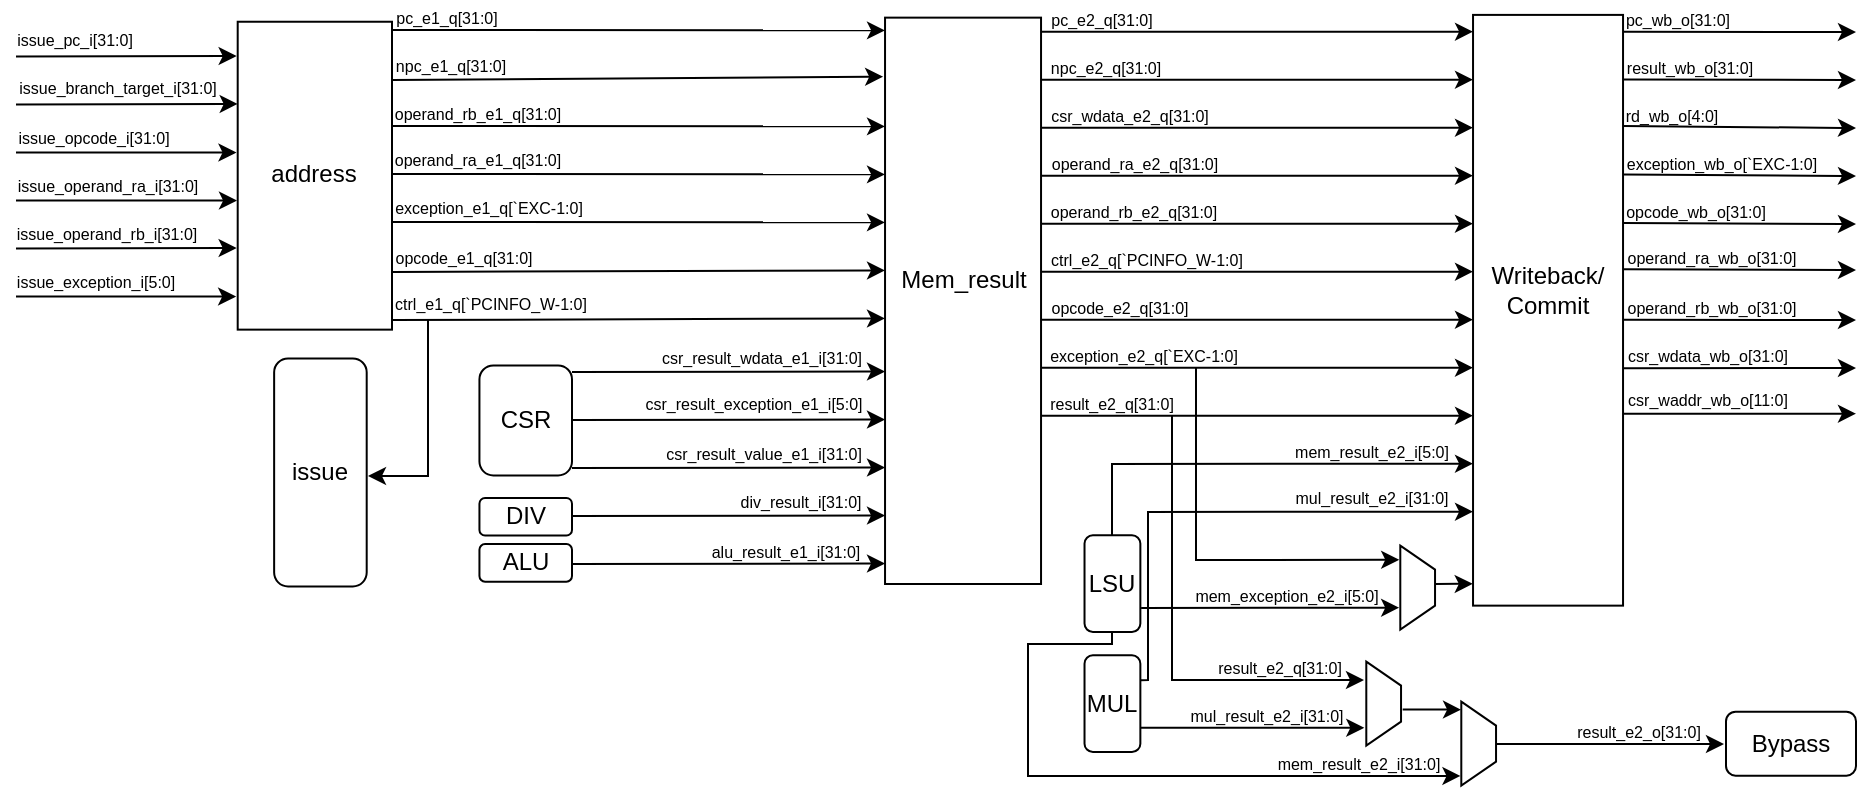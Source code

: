 <mxfile version="21.5.0" type="device">
  <diagram name="第 1 页" id="FklkeFN2GQYck-IhPiAI">
    <mxGraphModel dx="830" dy="482" grid="1" gridSize="6" guides="1" tooltips="1" connect="1" arrows="1" fold="1" page="1" pageScale="1" pageWidth="1169" pageHeight="827" math="0" shadow="0">
      <root>
        <mxCell id="0" />
        <mxCell id="1" parent="0" />
        <mxCell id="Wm2ZC4gTrtieUDYn15wP-10" value="" style="rounded=0;whiteSpace=wrap;html=1;fillColor=#FFFFFF;strokeColor=#000000;" parent="1" vertex="1">
          <mxGeometry x="492.52" y="172.82" width="78" height="283.18" as="geometry" />
        </mxCell>
        <mxCell id="NY_3kWSDoknDq7br82wG-1" value="&lt;font style=&quot;font-size: 8px;&quot;&gt;issue_branch_target_i[31:0]&lt;/font&gt;" style="text;html=1;strokeColor=none;fillColor=none;align=center;verticalAlign=middle;whiteSpace=wrap;rounded=0;" parent="1" vertex="1">
          <mxGeometry x="79.45" y="201.74" width="60" height="10" as="geometry" />
        </mxCell>
        <mxCell id="NY_3kWSDoknDq7br82wG-2" value="" style="endArrow=classic;html=1;rounded=0;entryX=0.63;entryY=1.002;entryDx=0;entryDy=0;entryPerimeter=0;" parent="1" edge="1">
          <mxGeometry width="50" height="50" relative="1" as="geometry">
            <mxPoint x="58" y="216.27" as="sourcePoint" />
            <mxPoint x="168.85" y="215.97" as="targetPoint" />
          </mxGeometry>
        </mxCell>
        <object label="" id="NY_3kWSDoknDq7br82wG-3">
          <mxCell style="endArrow=classic;html=1;rounded=0;" parent="1" edge="1">
            <mxGeometry width="50" height="50" relative="1" as="geometry">
              <mxPoint x="58" y="312.27" as="sourcePoint" />
              <mxPoint x="168.08" y="312.27" as="targetPoint" />
            </mxGeometry>
          </mxCell>
        </object>
        <mxCell id="NY_3kWSDoknDq7br82wG-4" value="&lt;font style=&quot;font-size: 8px;&quot;&gt;issue_exception_i[5:0]&lt;/font&gt;" style="text;html=1;strokeColor=none;fillColor=none;align=center;verticalAlign=middle;whiteSpace=wrap;rounded=0;" parent="1" vertex="1">
          <mxGeometry x="63.33" y="300.17" width="70" height="8" as="geometry" />
        </mxCell>
        <mxCell id="NY_3kWSDoknDq7br82wG-5" value="&lt;font style=&quot;&quot;&gt;&lt;font style=&quot;font-size: 8px;&quot;&gt;issue_opcode_i[31:0]&lt;/font&gt;&lt;br&gt;&lt;/font&gt;" style="text;html=1;strokeColor=none;fillColor=none;align=center;verticalAlign=middle;whiteSpace=wrap;rounded=0;" parent="1" vertex="1">
          <mxGeometry x="70.45" y="229.36" width="53.75" height="5.1" as="geometry" />
        </mxCell>
        <mxCell id="NY_3kWSDoknDq7br82wG-6" value="&lt;font style=&quot;font-size: 8px;&quot;&gt;issue_operand_ra_i[31:0]&lt;/font&gt;" style="text;html=1;strokeColor=none;fillColor=none;align=center;verticalAlign=middle;whiteSpace=wrap;rounded=0;" parent="1" vertex="1">
          <mxGeometry x="74.33" y="252.82" width="60" height="6" as="geometry" />
        </mxCell>
        <mxCell id="NY_3kWSDoknDq7br82wG-7" value="&lt;font style=&quot;font-size: 8px;&quot;&gt;issue_operand_rb_i[31:0]&lt;/font&gt;" style="text;html=1;strokeColor=none;fillColor=none;align=center;verticalAlign=middle;whiteSpace=wrap;rounded=0;" parent="1" vertex="1">
          <mxGeometry x="58.08" y="275" width="90.5" height="10" as="geometry" />
        </mxCell>
        <mxCell id="NY_3kWSDoknDq7br82wG-8" value="" style="endArrow=classic;html=1;rounded=0;" parent="1" edge="1">
          <mxGeometry width="50" height="50" relative="1" as="geometry">
            <mxPoint x="58" y="288.27" as="sourcePoint" />
            <mxPoint x="168.33" y="288.01" as="targetPoint" />
          </mxGeometry>
        </mxCell>
        <mxCell id="NY_3kWSDoknDq7br82wG-9" value="" style="endArrow=classic;html=1;rounded=0;entryX=0.517;entryY=1.002;entryDx=0;entryDy=0;entryPerimeter=0;" parent="1" edge="1">
          <mxGeometry width="50" height="50" relative="1" as="geometry">
            <mxPoint x="58" y="192.27" as="sourcePoint" />
            <mxPoint x="168.33" y="192.023" as="targetPoint" />
          </mxGeometry>
        </mxCell>
        <mxCell id="NY_3kWSDoknDq7br82wG-10" value="&lt;font style=&quot;font-size: 8px;&quot;&gt;issue_pc_i[31:0]&lt;/font&gt;" style="text;html=1;strokeColor=none;fillColor=none;align=center;verticalAlign=middle;whiteSpace=wrap;rounded=0;" parent="1" vertex="1">
          <mxGeometry x="60" y="178.95" width="55.25" height="8" as="geometry" />
        </mxCell>
        <mxCell id="NY_3kWSDoknDq7br82wG-11" value="" style="rounded=0;whiteSpace=wrap;html=1;direction=south;fillColor=#FFFFFF;strokeColor=#000000;" parent="1" vertex="1">
          <mxGeometry x="168.85" y="174.87" width="77.15" height="153.95" as="geometry" />
        </mxCell>
        <mxCell id="NY_3kWSDoknDq7br82wG-12" value="&lt;font style=&quot;font-size: 8px;&quot;&gt;pc_e1_q[31:0]&lt;/font&gt;" style="text;html=1;strokeColor=none;fillColor=none;align=center;verticalAlign=middle;whiteSpace=wrap;rounded=0;" parent="1" vertex="1">
          <mxGeometry x="257.0" y="168.32" width="32.5" height="7" as="geometry" />
        </mxCell>
        <mxCell id="NY_3kWSDoknDq7br82wG-13" value="&lt;font style=&quot;font-size: 8px;&quot;&gt;npc_e1_q[31:0]&lt;/font&gt;" style="text;html=1;strokeColor=none;fillColor=none;align=center;verticalAlign=middle;whiteSpace=wrap;rounded=0;" parent="1" vertex="1">
          <mxGeometry x="260.22" y="191.5" width="30.5" height="8" as="geometry" />
        </mxCell>
        <mxCell id="NY_3kWSDoknDq7br82wG-14" value="&lt;font style=&quot;font-size: 8px;&quot;&gt;opcode_e1_q[31:0]&lt;/font&gt;" style="text;html=1;strokeColor=none;fillColor=none;align=center;verticalAlign=middle;whiteSpace=wrap;rounded=0;" parent="1" vertex="1">
          <mxGeometry x="261.22" y="289.26" width="41.75" height="5" as="geometry" />
        </mxCell>
        <mxCell id="NY_3kWSDoknDq7br82wG-15" value="&lt;font style=&quot;font-size: 8px;&quot;&gt;operand_ra_e1_q[31:0]&lt;/font&gt;" style="text;html=1;strokeColor=none;fillColor=none;align=center;verticalAlign=middle;whiteSpace=wrap;rounded=0;" parent="1" vertex="1">
          <mxGeometry x="259.22" y="241.28" width="60" height="4" as="geometry" />
        </mxCell>
        <mxCell id="NY_3kWSDoknDq7br82wG-16" value="&lt;font style=&quot;font-size: 8px;&quot;&gt;operand_rb_e1_q[31:0]&lt;/font&gt;" style="text;html=1;strokeColor=none;fillColor=none;align=center;verticalAlign=middle;whiteSpace=wrap;rounded=0;" parent="1" vertex="1">
          <mxGeometry x="259.22" y="216.79" width="60" height="7" as="geometry" />
        </mxCell>
        <mxCell id="NY_3kWSDoknDq7br82wG-17" value="&lt;font style=&quot;font-size: 8px;&quot;&gt;ctrl_e1_q[`PCINFO_W-1:0]&lt;/font&gt;" style="text;html=1;strokeColor=none;fillColor=none;align=center;verticalAlign=middle;whiteSpace=wrap;rounded=0;" parent="1" vertex="1">
          <mxGeometry x="241.85" y="310.87" width="107.15" height="8" as="geometry" />
        </mxCell>
        <mxCell id="NY_3kWSDoknDq7br82wG-18" value="address" style="text;html=1;strokeColor=none;fillColor=none;align=center;verticalAlign=middle;whiteSpace=wrap;rounded=0;" parent="1" vertex="1">
          <mxGeometry x="180.42" y="245.28" width="54" height="12" as="geometry" />
        </mxCell>
        <mxCell id="NY_3kWSDoknDq7br82wG-19" value="&lt;font style=&quot;font-size: 8px;&quot;&gt;exception_e1_q[`EXC-1:0]&lt;/font&gt;" style="text;html=1;strokeColor=none;fillColor=none;align=center;verticalAlign=middle;whiteSpace=wrap;rounded=0;" parent="1" vertex="1">
          <mxGeometry x="242.85" y="262.92" width="103.15" height="8" as="geometry" />
        </mxCell>
        <object label="" id="NY_3kWSDoknDq7br82wG-20">
          <mxCell style="endArrow=classic;html=1;rounded=0;entryX=0.702;entryY=1.01;entryDx=0;entryDy=0;entryPerimeter=0;" parent="1" edge="1">
            <mxGeometry width="50" height="50" relative="1" as="geometry">
              <mxPoint x="58" y="240.27" as="sourcePoint" />
              <mxPoint x="168.25" y="240.268" as="targetPoint" />
            </mxGeometry>
          </mxCell>
        </object>
        <mxCell id="NY_3kWSDoknDq7br82wG-21" value="" style="endArrow=classic;html=1;rounded=0;" parent="1" edge="1">
          <mxGeometry width="50" height="50" relative="1" as="geometry">
            <mxPoint x="58" y="264.27" as="sourcePoint" />
            <mxPoint x="168.5" y="264.3" as="targetPoint" />
          </mxGeometry>
        </mxCell>
        <mxCell id="NY_3kWSDoknDq7br82wG-22" value="" style="endArrow=classic;html=1;rounded=0;fontSize=11;" parent="1" edge="1">
          <mxGeometry width="50" height="50" relative="1" as="geometry">
            <mxPoint x="246" y="179" as="sourcePoint" />
            <mxPoint x="492.52" y="179.19" as="targetPoint" />
          </mxGeometry>
        </mxCell>
        <mxCell id="NY_3kWSDoknDq7br82wG-23" value="" style="endArrow=classic;html=1;rounded=0;fontSize=11;entryX=-0.012;entryY=0.135;entryDx=0;entryDy=0;entryPerimeter=0;" parent="1" edge="1">
          <mxGeometry width="50" height="50" relative="1" as="geometry">
            <mxPoint x="246" y="204" as="sourcePoint" />
            <mxPoint x="491.584" y="202.321" as="targetPoint" />
          </mxGeometry>
        </mxCell>
        <mxCell id="NY_3kWSDoknDq7br82wG-24" value="" style="endArrow=classic;html=1;rounded=0;fontSize=11;" parent="1" edge="1">
          <mxGeometry width="50" height="50" relative="1" as="geometry">
            <mxPoint x="246" y="227" as="sourcePoint" />
            <mxPoint x="492.52" y="227.19" as="targetPoint" />
          </mxGeometry>
        </mxCell>
        <mxCell id="NY_3kWSDoknDq7br82wG-25" value="" style="endArrow=classic;html=1;rounded=0;fontSize=11;" parent="1" edge="1">
          <mxGeometry width="50" height="50" relative="1" as="geometry">
            <mxPoint x="246" y="251" as="sourcePoint" />
            <mxPoint x="492.52" y="251.19" as="targetPoint" />
          </mxGeometry>
        </mxCell>
        <mxCell id="NY_3kWSDoknDq7br82wG-26" value="" style="endArrow=classic;html=1;rounded=0;fontSize=11;" parent="1" edge="1">
          <mxGeometry width="50" height="50" relative="1" as="geometry">
            <mxPoint x="246" y="275" as="sourcePoint" />
            <mxPoint x="492.52" y="275.19" as="targetPoint" />
          </mxGeometry>
        </mxCell>
        <mxCell id="NY_3kWSDoknDq7br82wG-27" value="" style="endArrow=classic;html=1;rounded=0;fontSize=11;" parent="1" edge="1">
          <mxGeometry width="50" height="50" relative="1" as="geometry">
            <mxPoint x="246" y="300" as="sourcePoint" />
            <mxPoint x="492.52" y="299.19" as="targetPoint" />
          </mxGeometry>
        </mxCell>
        <mxCell id="NY_3kWSDoknDq7br82wG-28" value="" style="endArrow=classic;html=1;rounded=0;fontSize=11;" parent="1" edge="1">
          <mxGeometry width="50" height="50" relative="1" as="geometry">
            <mxPoint x="264" y="324" as="sourcePoint" />
            <mxPoint x="234" y="402" as="targetPoint" />
            <Array as="points">
              <mxPoint x="264" y="402" />
            </Array>
          </mxGeometry>
        </mxCell>
        <object label="" id="NY_3kWSDoknDq7br82wG-29">
          <mxCell style="endArrow=classic;html=1;rounded=0;" parent="1" edge="1">
            <mxGeometry width="50" height="50" relative="1" as="geometry">
              <mxPoint x="336" y="350" as="sourcePoint" />
              <mxPoint x="492.52" y="349.75" as="targetPoint" />
            </mxGeometry>
          </mxCell>
        </object>
        <mxCell id="NY_3kWSDoknDq7br82wG-30" value="&lt;font style=&quot;font-size: 8px;&quot;&gt;alu_result_e1_i[31:0]&lt;/font&gt;" style="text;html=1;strokeColor=none;fillColor=none;align=center;verticalAlign=middle;whiteSpace=wrap;rounded=0;" parent="1" vertex="1">
          <mxGeometry x="413.0" y="437.06" width="60" height="3.55" as="geometry" />
        </mxCell>
        <mxCell id="NY_3kWSDoknDq7br82wG-31" value="&lt;font style=&quot;font-size: 8px;&quot;&gt;csr_result_exception_e1_i[5:0]&lt;/font&gt;" style="text;html=1;strokeColor=none;fillColor=none;align=center;verticalAlign=middle;whiteSpace=wrap;rounded=0;" parent="1" vertex="1">
          <mxGeometry x="396.85" y="363.44" width="60" height="4.11" as="geometry" />
        </mxCell>
        <mxCell id="NY_3kWSDoknDq7br82wG-32" value="&lt;font style=&quot;font-size: 8px;&quot;&gt;csr_result_value_e1_i[31:0]&lt;/font&gt;" style="text;html=1;strokeColor=none;fillColor=none;align=center;verticalAlign=middle;whiteSpace=wrap;rounded=0;" parent="1" vertex="1">
          <mxGeometry x="402" y="384.82" width="60" height="10" as="geometry" />
        </mxCell>
        <mxCell id="NY_3kWSDoknDq7br82wG-33" value="&lt;font style=&quot;font-size: 8px;&quot;&gt;csr_result_wdata_e1_i[31:0]&lt;/font&gt;" style="text;html=1;strokeColor=none;fillColor=none;align=center;verticalAlign=middle;whiteSpace=wrap;rounded=0;" parent="1" vertex="1">
          <mxGeometry x="401.0" y="336.73" width="60" height="10" as="geometry" />
        </mxCell>
        <mxCell id="NY_3kWSDoknDq7br82wG-34" value="&lt;font style=&quot;font-size: 8px;&quot;&gt;div_result_i[31:0]&lt;/font&gt;" style="text;html=1;strokeColor=none;fillColor=none;align=center;verticalAlign=middle;whiteSpace=wrap;rounded=0;" parent="1" vertex="1">
          <mxGeometry x="423.0" y="409.0" width="55" height="10.12" as="geometry" />
        </mxCell>
        <mxCell id="NY_3kWSDoknDq7br82wG-42" value="&lt;font style=&quot;font-size: 8px;&quot;&gt;&lt;font style=&quot;font-size: 8px;&quot;&gt;ctrl_e2_q&lt;/font&gt;[`PCINFO_W-1:0]&lt;/font&gt;" style="text;html=1;strokeColor=none;fillColor=none;align=center;verticalAlign=middle;whiteSpace=wrap;rounded=0;" parent="1" vertex="1">
          <mxGeometry x="571.52" y="290" width="102.74" height="6" as="geometry" />
        </mxCell>
        <mxCell id="NY_3kWSDoknDq7br82wG-43" value="&lt;font style=&quot;font-size: 8px;&quot;&gt;csr_wdata_e2_q[31:0]&lt;/font&gt;" style="text;html=1;strokeColor=none;fillColor=none;align=center;verticalAlign=middle;whiteSpace=wrap;rounded=0;" parent="1" vertex="1">
          <mxGeometry x="596.97" y="217.63" width="36" height="6.37" as="geometry" />
        </mxCell>
        <mxCell id="NY_3kWSDoknDq7br82wG-44" value="&lt;font style=&quot;font-size: 8px;&quot;&gt;pc_e2_q[31:0]&lt;/font&gt;" style="text;html=1;strokeColor=none;fillColor=none;align=center;verticalAlign=middle;whiteSpace=wrap;rounded=0;" parent="1" vertex="1">
          <mxGeometry x="589.22" y="171.04" width="24" height="3.78" as="geometry" />
        </mxCell>
        <mxCell id="NY_3kWSDoknDq7br82wG-45" value="&lt;font style=&quot;font-size: 8px;&quot;&gt;npc_e2_q[31:0]&lt;/font&gt;" style="text;html=1;strokeColor=none;fillColor=none;align=center;verticalAlign=middle;whiteSpace=wrap;rounded=0;" parent="1" vertex="1">
          <mxGeometry x="591.22" y="195.5" width="24" height="3.87" as="geometry" />
        </mxCell>
        <mxCell id="NY_3kWSDoknDq7br82wG-46" value="&lt;font style=&quot;font-size: 8px;&quot;&gt;opcode_e2_q[31:0]&lt;/font&gt;" style="text;html=1;strokeColor=none;fillColor=none;align=center;verticalAlign=middle;whiteSpace=wrap;rounded=0;" parent="1" vertex="1">
          <mxGeometry x="586.72" y="314.3" width="46.25" height="5.15" as="geometry" />
        </mxCell>
        <mxCell id="NY_3kWSDoknDq7br82wG-47" value="&lt;font style=&quot;font-size: 8px;&quot;&gt;operand_ra_e2_q[31:0]&lt;/font&gt;" style="text;html=1;strokeColor=none;fillColor=none;align=center;verticalAlign=middle;whiteSpace=wrap;rounded=0;" parent="1" vertex="1">
          <mxGeometry x="608.47" y="241.23" width="19" height="7.05" as="geometry" />
        </mxCell>
        <mxCell id="NY_3kWSDoknDq7br82wG-48" value="&lt;font style=&quot;font-size: 8px;&quot;&gt;operand_rb_e2_q[31:0]&lt;/font&gt;" style="text;html=1;strokeColor=none;fillColor=none;align=center;verticalAlign=middle;whiteSpace=wrap;rounded=0;" parent="1" vertex="1">
          <mxGeometry x="597.97" y="267.63" width="38" height="2.58" as="geometry" />
        </mxCell>
        <mxCell id="NY_3kWSDoknDq7br82wG-49" value="&lt;font style=&quot;font-size: 8px;&quot;&gt;result_e2_q[31:0]&lt;/font&gt;" style="text;html=1;strokeColor=none;fillColor=none;align=center;verticalAlign=middle;whiteSpace=wrap;rounded=0;" parent="1" vertex="1">
          <mxGeometry x="587.22" y="363.59" width="38" height="3.63" as="geometry" />
        </mxCell>
        <mxCell id="NY_3kWSDoknDq7br82wG-50" value="&lt;font style=&quot;font-size: 8px;&quot;&gt;exception_e2_q[`EXC-1:0]&lt;/font&gt;" style="text;html=1;strokeColor=none;fillColor=none;align=center;verticalAlign=middle;whiteSpace=wrap;rounded=0;" parent="1" vertex="1">
          <mxGeometry x="572.51" y="339.73" width="98.49" height="2.26" as="geometry" />
        </mxCell>
        <object label="" id="NY_3kWSDoknDq7br82wG-58">
          <mxCell style="endArrow=classic;html=1;rounded=0;" parent="1" edge="1">
            <mxGeometry width="50" height="50" relative="1" as="geometry">
              <mxPoint x="336" y="374" as="sourcePoint" />
              <mxPoint x="492.52" y="373.75" as="targetPoint" />
            </mxGeometry>
          </mxCell>
        </object>
        <object label="" id="NY_3kWSDoknDq7br82wG-59">
          <mxCell style="endArrow=classic;html=1;rounded=0;" parent="1" edge="1">
            <mxGeometry width="50" height="50" relative="1" as="geometry">
              <mxPoint x="336" y="398" as="sourcePoint" />
              <mxPoint x="492.52" y="397.75" as="targetPoint" />
            </mxGeometry>
          </mxCell>
        </object>
        <object label="" id="NY_3kWSDoknDq7br82wG-60">
          <mxCell style="endArrow=classic;html=1;rounded=0;" parent="1" edge="1">
            <mxGeometry width="50" height="50" relative="1" as="geometry">
              <mxPoint x="336" y="422" as="sourcePoint" />
              <mxPoint x="492.52" y="421.75" as="targetPoint" />
            </mxGeometry>
          </mxCell>
        </object>
        <object label="" id="NY_3kWSDoknDq7br82wG-61">
          <mxCell style="endArrow=classic;html=1;rounded=0;" parent="1" edge="1">
            <mxGeometry width="50" height="50" relative="1" as="geometry">
              <mxPoint x="336" y="446" as="sourcePoint" />
              <mxPoint x="492.52" y="445.75" as="targetPoint" />
            </mxGeometry>
          </mxCell>
        </object>
        <object label="" id="NY_3kWSDoknDq7br82wG-62">
          <mxCell style="endArrow=classic;html=1;rounded=0;" parent="1" edge="1">
            <mxGeometry width="50" height="50" relative="1" as="geometry">
              <mxPoint x="570.52" y="179.82" as="sourcePoint" />
              <mxPoint x="786.52" y="179.82" as="targetPoint" />
            </mxGeometry>
          </mxCell>
        </object>
        <object label="" id="NY_3kWSDoknDq7br82wG-63">
          <mxCell style="endArrow=classic;html=1;rounded=0;" parent="1" edge="1">
            <mxGeometry width="50" height="50" relative="1" as="geometry">
              <mxPoint x="570.52" y="203.82" as="sourcePoint" />
              <mxPoint x="786.52" y="203.82" as="targetPoint" />
            </mxGeometry>
          </mxCell>
        </object>
        <object label="" id="NY_3kWSDoknDq7br82wG-64">
          <mxCell style="endArrow=classic;html=1;rounded=0;" parent="1" edge="1">
            <mxGeometry width="50" height="50" relative="1" as="geometry">
              <mxPoint x="570.52" y="227.82" as="sourcePoint" />
              <mxPoint x="786.52" y="227.82" as="targetPoint" />
            </mxGeometry>
          </mxCell>
        </object>
        <object label="" id="NY_3kWSDoknDq7br82wG-65">
          <mxCell style="endArrow=classic;html=1;rounded=0;" parent="1" edge="1">
            <mxGeometry width="50" height="50" relative="1" as="geometry">
              <mxPoint x="570.52" y="251.82" as="sourcePoint" />
              <mxPoint x="786.52" y="251.82" as="targetPoint" />
            </mxGeometry>
          </mxCell>
        </object>
        <object label="" id="NY_3kWSDoknDq7br82wG-66">
          <mxCell style="endArrow=classic;html=1;rounded=0;" parent="1" edge="1">
            <mxGeometry width="50" height="50" relative="1" as="geometry">
              <mxPoint x="570.52" y="275.82" as="sourcePoint" />
              <mxPoint x="786.52" y="275.82" as="targetPoint" />
            </mxGeometry>
          </mxCell>
        </object>
        <object label="" id="NY_3kWSDoknDq7br82wG-67">
          <mxCell style="endArrow=classic;html=1;rounded=0;" parent="1" edge="1">
            <mxGeometry width="50" height="50" relative="1" as="geometry">
              <mxPoint x="570.52" y="299.82" as="sourcePoint" />
              <mxPoint x="786.52" y="299.82" as="targetPoint" />
            </mxGeometry>
          </mxCell>
        </object>
        <object label="" id="NY_3kWSDoknDq7br82wG-68">
          <mxCell style="endArrow=classic;html=1;rounded=0;" parent="1" edge="1">
            <mxGeometry width="50" height="50" relative="1" as="geometry">
              <mxPoint x="570.52" y="323.82" as="sourcePoint" />
              <mxPoint x="786.52" y="323.82" as="targetPoint" />
            </mxGeometry>
          </mxCell>
        </object>
        <object label="" id="NY_3kWSDoknDq7br82wG-69">
          <mxCell style="endArrow=classic;html=1;rounded=0;" parent="1" edge="1">
            <mxGeometry width="50" height="50" relative="1" as="geometry">
              <mxPoint x="570.52" y="347.82" as="sourcePoint" />
              <mxPoint x="786.52" y="347.82" as="targetPoint" />
            </mxGeometry>
          </mxCell>
        </object>
        <object label="" id="NY_3kWSDoknDq7br82wG-70">
          <mxCell style="endArrow=classic;html=1;rounded=0;" parent="1" edge="1">
            <mxGeometry width="50" height="50" relative="1" as="geometry">
              <mxPoint x="570.52" y="371.82" as="sourcePoint" />
              <mxPoint x="786.52" y="371.82" as="targetPoint" />
            </mxGeometry>
          </mxCell>
        </object>
        <mxCell id="NY_3kWSDoknDq7br82wG-71" value="&lt;font style=&quot;&quot;&gt;&lt;font style=&quot;font-size: 8px;&quot;&gt;mem_result_e2_i[5:0]&lt;/font&gt;&lt;br&gt;&lt;/font&gt;" style="text;html=1;strokeColor=none;fillColor=none;align=center;verticalAlign=middle;whiteSpace=wrap;rounded=0;" parent="1" vertex="1">
          <mxGeometry x="702" y="385.82" width="67.5" height="7" as="geometry" />
        </mxCell>
        <mxCell id="NY_3kWSDoknDq7br82wG-72" value="&lt;font style=&quot;font-size: 8px;&quot;&gt;mul_result_e2_i[31:0]&lt;/font&gt;" style="text;html=1;strokeColor=none;fillColor=none;align=center;verticalAlign=middle;whiteSpace=wrap;rounded=0;" parent="1" vertex="1">
          <mxGeometry x="696.88" y="407.82" width="77.75" height="8.9" as="geometry" />
        </mxCell>
        <mxCell id="NY_3kWSDoknDq7br82wG-73" value="" style="rounded=0;whiteSpace=wrap;html=1;fillColor=#FFFFFF;strokeColor=#000000;" parent="1" vertex="1">
          <mxGeometry x="786.52" y="171.45" width="75" height="295.37" as="geometry" />
        </mxCell>
        <mxCell id="NY_3kWSDoknDq7br82wG-74" value="Writeback/&lt;br&gt;Commit" style="text;html=1;strokeColor=none;fillColor=none;align=center;verticalAlign=middle;whiteSpace=wrap;rounded=0;" parent="1" vertex="1">
          <mxGeometry x="794.02" y="294.26" width="60" height="30" as="geometry" />
        </mxCell>
        <mxCell id="NY_3kWSDoknDq7br82wG-83" value="&lt;font style=&quot;font-size: 8px;&quot;&gt;csr_wdata_wb_o[31:0]&lt;/font&gt;" style="text;html=1;strokeColor=none;fillColor=none;align=center;verticalAlign=middle;whiteSpace=wrap;rounded=0;" parent="1" vertex="1">
          <mxGeometry x="885" y="338.73" width="38" height="4.5" as="geometry" />
        </mxCell>
        <mxCell id="NY_3kWSDoknDq7br82wG-84" value="&lt;font style=&quot;font-size: 8px;&quot;&gt;pc_wb_o[31:0]&lt;/font&gt;" style="text;html=1;strokeColor=none;fillColor=none;align=center;verticalAlign=middle;whiteSpace=wrap;rounded=0;" parent="1" vertex="1">
          <mxGeometry x="870.0" y="167.82" width="38" height="10" as="geometry" />
        </mxCell>
        <mxCell id="NY_3kWSDoknDq7br82wG-86" value="&lt;font style=&quot;font-size: 8px;&quot;&gt;operand_ra_wb_o[31:0]&lt;/font&gt;" style="text;html=1;strokeColor=none;fillColor=none;align=center;verticalAlign=middle;whiteSpace=wrap;rounded=0;" parent="1" vertex="1">
          <mxGeometry x="887.0" y="288.49" width="38" height="7.77" as="geometry" />
        </mxCell>
        <mxCell id="NY_3kWSDoknDq7br82wG-87" value="&lt;font style=&quot;font-size: 8px;&quot;&gt;operand_rb_wb_o[31:0]&lt;/font&gt;" style="text;html=1;strokeColor=none;fillColor=none;align=center;verticalAlign=middle;whiteSpace=wrap;rounded=0;" parent="1" vertex="1">
          <mxGeometry x="887" y="311.87" width="38" height="10" as="geometry" />
        </mxCell>
        <mxCell id="NY_3kWSDoknDq7br82wG-88" value="&lt;font style=&quot;font-size: 8px;&quot;&gt;result_wb_o[31:0]&lt;/font&gt;" style="text;html=1;strokeColor=none;fillColor=none;align=center;verticalAlign=middle;whiteSpace=wrap;rounded=0;" parent="1" vertex="1">
          <mxGeometry x="875.5" y="195.05" width="38" height="3" as="geometry" />
        </mxCell>
        <mxCell id="NY_3kWSDoknDq7br82wG-89" value="&lt;font style=&quot;font-size: 8px;&quot;&gt;exception_wb_o[`EXC-1:0]&lt;/font&gt;" style="text;html=1;strokeColor=none;fillColor=none;align=center;verticalAlign=middle;whiteSpace=wrap;rounded=0;" parent="1" vertex="1">
          <mxGeometry x="860" y="242.45" width="102.37" height="5.83" as="geometry" />
        </mxCell>
        <mxCell id="NY_3kWSDoknDq7br82wG-90" value="&lt;font style=&quot;font-size: 8px;&quot;&gt;rd_wb_o[4:0]&lt;/font&gt;" style="text;html=1;strokeColor=none;fillColor=none;align=center;verticalAlign=middle;whiteSpace=wrap;rounded=0;" parent="1" vertex="1">
          <mxGeometry x="867.0" y="215.79" width="38" height="10" as="geometry" />
        </mxCell>
        <mxCell id="NY_3kWSDoknDq7br82wG-91" value="&lt;font style=&quot;font-size: 8px;&quot;&gt;opcode_wb_o[31:0]&lt;/font&gt;" style="text;html=1;strokeColor=none;fillColor=none;align=center;verticalAlign=middle;whiteSpace=wrap;rounded=0;" parent="1" vertex="1">
          <mxGeometry x="879.0" y="263.92" width="38" height="10" as="geometry" />
        </mxCell>
        <object label="" id="NY_3kWSDoknDq7br82wG-94">
          <mxCell style="endArrow=classic;html=1;rounded=0;" parent="1" edge="1">
            <mxGeometry width="50" height="50" relative="1" as="geometry">
              <mxPoint x="606" y="432" as="sourcePoint" />
              <mxPoint x="786.52" y="395.82" as="targetPoint" />
              <Array as="points">
                <mxPoint x="606" y="396" />
              </Array>
            </mxGeometry>
          </mxCell>
        </object>
        <object label="" id="NY_3kWSDoknDq7br82wG-95">
          <mxCell style="endArrow=classic;html=1;rounded=0;exitX=1.001;exitY=0.257;exitDx=0;exitDy=0;exitPerimeter=0;" parent="1" source="Wm2ZC4gTrtieUDYn15wP-9" edge="1">
            <mxGeometry width="50" height="50" relative="1" as="geometry">
              <mxPoint x="690.52" y="419.82" as="sourcePoint" />
              <mxPoint x="786.52" y="419.82" as="targetPoint" />
              <Array as="points">
                <mxPoint x="624" y="504" />
                <mxPoint x="624" y="420" />
              </Array>
            </mxGeometry>
          </mxCell>
        </object>
        <object label="" id="NY_3kWSDoknDq7br82wG-104">
          <mxCell style="endArrow=classic;html=1;rounded=0;" parent="1" edge="1">
            <mxGeometry width="50" height="50" relative="1" as="geometry">
              <mxPoint x="861.52" y="179.82" as="sourcePoint" />
              <mxPoint x="978" y="180" as="targetPoint" />
            </mxGeometry>
          </mxCell>
        </object>
        <object label="" id="NY_3kWSDoknDq7br82wG-105">
          <mxCell style="endArrow=classic;html=1;rounded=0;" parent="1" edge="1">
            <mxGeometry width="50" height="50" relative="1" as="geometry">
              <mxPoint x="861.52" y="203.76" as="sourcePoint" />
              <mxPoint x="978" y="204" as="targetPoint" />
            </mxGeometry>
          </mxCell>
        </object>
        <object label="" id="NY_3kWSDoknDq7br82wG-106">
          <mxCell style="endArrow=classic;html=1;rounded=0;" parent="1" edge="1">
            <mxGeometry width="50" height="50" relative="1" as="geometry">
              <mxPoint x="861.52" y="227.05" as="sourcePoint" />
              <mxPoint x="978" y="228" as="targetPoint" />
            </mxGeometry>
          </mxCell>
        </object>
        <object label="" id="NY_3kWSDoknDq7br82wG-107">
          <mxCell style="endArrow=classic;html=1;rounded=0;" parent="1" edge="1">
            <mxGeometry width="50" height="50" relative="1" as="geometry">
              <mxPoint x="861.52" y="251.26" as="sourcePoint" />
              <mxPoint x="978" y="252" as="targetPoint" />
            </mxGeometry>
          </mxCell>
        </object>
        <object label="" id="NY_3kWSDoknDq7br82wG-108">
          <mxCell style="endArrow=classic;html=1;rounded=0;" parent="1" edge="1">
            <mxGeometry width="50" height="50" relative="1" as="geometry">
              <mxPoint x="861.52" y="275.5" as="sourcePoint" />
              <mxPoint x="978" y="276" as="targetPoint" />
            </mxGeometry>
          </mxCell>
        </object>
        <object label="" id="NY_3kWSDoknDq7br82wG-109">
          <mxCell style="endArrow=classic;html=1;rounded=0;" parent="1" edge="1">
            <mxGeometry width="50" height="50" relative="1" as="geometry">
              <mxPoint x="861.52" y="298.59" as="sourcePoint" />
              <mxPoint x="978" y="299" as="targetPoint" />
            </mxGeometry>
          </mxCell>
        </object>
        <object label="" id="NY_3kWSDoknDq7br82wG-110">
          <mxCell style="endArrow=classic;html=1;rounded=0;" parent="1" edge="1">
            <mxGeometry width="50" height="50" relative="1" as="geometry">
              <mxPoint x="861.52" y="323.82" as="sourcePoint" />
              <mxPoint x="978" y="324" as="targetPoint" />
            </mxGeometry>
          </mxCell>
        </object>
        <object label="" id="NY_3kWSDoknDq7br82wG-111">
          <mxCell style="endArrow=classic;html=1;rounded=0;" parent="1" edge="1">
            <mxGeometry width="50" height="50" relative="1" as="geometry">
              <mxPoint x="861.52" y="348.07" as="sourcePoint" />
              <mxPoint x="978" y="348" as="targetPoint" />
            </mxGeometry>
          </mxCell>
        </object>
        <mxCell id="NY_3kWSDoknDq7br82wG-36" value="Mem_result" style="text;html=1;strokeColor=none;fillColor=none;align=center;verticalAlign=middle;whiteSpace=wrap;rounded=0;" parent="1" vertex="1">
          <mxGeometry x="501.52" y="296.26" width="60" height="16.37" as="geometry" />
        </mxCell>
        <mxCell id="NY_3kWSDoknDq7br82wG-119" value="" style="endArrow=classic;html=1;rounded=0;" parent="1" edge="1">
          <mxGeometry width="50" height="50" relative="1" as="geometry">
            <mxPoint x="636" y="372" as="sourcePoint" />
            <mxPoint x="732" y="504" as="targetPoint" />
            <Array as="points">
              <mxPoint x="636" y="504" />
            </Array>
          </mxGeometry>
        </mxCell>
        <mxCell id="NY_3kWSDoknDq7br82wG-121" value="" style="endArrow=classic;html=1;rounded=0;exitX=1;exitY=0.75;exitDx=0;exitDy=0;" parent="1" source="Wm2ZC4gTrtieUDYn15wP-9" edge="1">
          <mxGeometry width="50" height="50" relative="1" as="geometry">
            <mxPoint x="631.558" y="527.9" as="sourcePoint" />
            <mxPoint x="732.15" y="527.88" as="targetPoint" />
          </mxGeometry>
        </mxCell>
        <mxCell id="NY_3kWSDoknDq7br82wG-122" value="&lt;font style=&quot;font-size: 8px;&quot;&gt;mul_result_e2_i[31:0]&lt;/font&gt;" style="text;html=1;strokeColor=none;fillColor=none;align=center;verticalAlign=middle;whiteSpace=wrap;rounded=0;" parent="1" vertex="1">
          <mxGeometry x="638.78" y="517.82" width="88.5" height="6" as="geometry" />
        </mxCell>
        <mxCell id="NY_3kWSDoknDq7br82wG-123" value="" style="endArrow=classic;html=1;rounded=0;entryX=0.885;entryY=1.024;entryDx=0;entryDy=0;entryPerimeter=0;" parent="1" target="CrL6x26H0blfocWsYmCC-10" edge="1">
          <mxGeometry width="50" height="50" relative="1" as="geometry">
            <mxPoint x="606" y="480" as="sourcePoint" />
            <mxPoint x="782.02" y="546.42" as="targetPoint" />
            <Array as="points">
              <mxPoint x="606" y="486" />
              <mxPoint x="564" y="486" />
              <mxPoint x="564" y="552" />
            </Array>
          </mxGeometry>
        </mxCell>
        <mxCell id="NY_3kWSDoknDq7br82wG-124" value="&lt;font style=&quot;font-size: 8px;&quot;&gt;mem_result_e2_i[31:0]&lt;/font&gt;" style="text;html=1;strokeColor=none;fillColor=none;align=center;verticalAlign=middle;whiteSpace=wrap;rounded=0;" parent="1" vertex="1">
          <mxGeometry x="689.52" y="542" width="78.5" height="6" as="geometry" />
        </mxCell>
        <mxCell id="NY_3kWSDoknDq7br82wG-125" value="&lt;font style=&quot;font-size: 8px;&quot;&gt;result_e2_o[31:0]&lt;/font&gt;" style="text;html=1;strokeColor=none;fillColor=none;align=center;verticalAlign=middle;whiteSpace=wrap;rounded=0;" parent="1" vertex="1">
          <mxGeometry x="846" y="524.82" width="47" height="8.59" as="geometry" />
        </mxCell>
        <mxCell id="NY_3kWSDoknDq7br82wG-126" value="" style="endArrow=classic;html=1;rounded=0;exitX=0.505;exitY=0;exitDx=0;exitDy=0;exitPerimeter=0;" parent="1" source="CrL6x26H0blfocWsYmCC-10" edge="1">
          <mxGeometry width="50" height="50" relative="1" as="geometry">
            <mxPoint x="813.15" y="535.59" as="sourcePoint" />
            <mxPoint x="912" y="536" as="targetPoint" />
          </mxGeometry>
        </mxCell>
        <mxCell id="CrL6x26H0blfocWsYmCC-1" value="" style="endArrow=classic;html=1;rounded=0;entryX=0.168;entryY=1.031;entryDx=0;entryDy=0;entryPerimeter=0;" parent="1" target="CrL6x26H0blfocWsYmCC-2" edge="1">
          <mxGeometry width="50" height="50" relative="1" as="geometry">
            <mxPoint x="648" y="348" as="sourcePoint" />
            <mxPoint x="732" y="444" as="targetPoint" />
            <Array as="points">
              <mxPoint x="648" y="444" />
            </Array>
          </mxGeometry>
        </mxCell>
        <mxCell id="CrL6x26H0blfocWsYmCC-2" value="" style="shape=trapezoid;perimeter=trapezoidPerimeter;whiteSpace=wrap;html=1;fixedSize=1;direction=south;size=12;" parent="1" vertex="1">
          <mxGeometry x="750.15" y="436.82" width="17.37" height="42" as="geometry" />
        </mxCell>
        <mxCell id="CrL6x26H0blfocWsYmCC-3" value="&lt;font style=&quot;font-size: 8px;&quot;&gt;mem_exception_e2_i[5:0]&lt;/font&gt;" style="text;html=1;strokeColor=none;fillColor=none;align=center;verticalAlign=middle;whiteSpace=wrap;rounded=0;" parent="1" vertex="1">
          <mxGeometry x="650.15" y="456.82" width="86.85" height="8.9" as="geometry" />
        </mxCell>
        <object label="" id="CrL6x26H0blfocWsYmCC-4">
          <mxCell style="endArrow=classic;html=1;rounded=0;entryX=0.739;entryY=1.032;entryDx=0;entryDy=0;entryPerimeter=0;exitX=1.013;exitY=0.752;exitDx=0;exitDy=0;exitPerimeter=0;" parent="1" source="Wm2ZC4gTrtieUDYn15wP-8" target="CrL6x26H0blfocWsYmCC-2" edge="1">
            <mxGeometry width="50" height="50" relative="1" as="geometry">
              <mxPoint x="630" y="468" as="sourcePoint" />
              <mxPoint x="732" y="468" as="targetPoint" />
            </mxGeometry>
          </mxCell>
        </object>
        <mxCell id="CrL6x26H0blfocWsYmCC-5" value="" style="endArrow=classic;html=1;rounded=0;entryX=-0.002;entryY=0.963;entryDx=0;entryDy=0;entryPerimeter=0;" parent="1" target="NY_3kWSDoknDq7br82wG-73" edge="1">
          <mxGeometry width="50" height="50" relative="1" as="geometry">
            <mxPoint x="768" y="456" as="sourcePoint" />
            <mxPoint x="786.52" y="457.79" as="targetPoint" />
          </mxGeometry>
        </mxCell>
        <mxCell id="CrL6x26H0blfocWsYmCC-9" value="" style="shape=trapezoid;perimeter=trapezoidPerimeter;whiteSpace=wrap;html=1;fixedSize=1;direction=south;size=12;" parent="1" vertex="1">
          <mxGeometry x="733.15" y="494.82" width="17.37" height="42" as="geometry" />
        </mxCell>
        <mxCell id="CrL6x26H0blfocWsYmCC-10" value="" style="shape=trapezoid;perimeter=trapezoidPerimeter;whiteSpace=wrap;html=1;fixedSize=1;direction=south;size=12;" parent="1" vertex="1">
          <mxGeometry x="780.65" y="514.82" width="17.37" height="42" as="geometry" />
        </mxCell>
        <mxCell id="CrL6x26H0blfocWsYmCC-11" value="" style="endArrow=classic;html=1;rounded=0;" parent="1" edge="1">
          <mxGeometry width="50" height="50" relative="1" as="geometry">
            <mxPoint x="751.34" y="518.7" as="sourcePoint" />
            <mxPoint x="780.52" y="518.82" as="targetPoint" />
          </mxGeometry>
        </mxCell>
        <mxCell id="CrL6x26H0blfocWsYmCC-12" value="&lt;font style=&quot;font-size: 8px;&quot;&gt;result_e2_q[31:0]&lt;/font&gt;" style="text;html=1;strokeColor=none;fillColor=none;align=center;verticalAlign=middle;whiteSpace=wrap;rounded=0;" parent="1" vertex="1">
          <mxGeometry x="658.9" y="492" width="62.1" height="9.82" as="geometry" />
        </mxCell>
        <mxCell id="k3HSqFjvh7gFm4lRlUS6-2" value="&lt;font style=&quot;font-size: 8px;&quot;&gt;csr_waddr_wb_o[11:0]&lt;/font&gt;" style="text;html=1;strokeColor=none;fillColor=none;align=center;verticalAlign=middle;whiteSpace=wrap;rounded=0;" parent="1" vertex="1">
          <mxGeometry x="884.52" y="360.59" width="38" height="4.5" as="geometry" />
        </mxCell>
        <object label="" id="k3HSqFjvh7gFm4lRlUS6-3">
          <mxCell style="endArrow=classic;html=1;rounded=0;" parent="1" edge="1">
            <mxGeometry width="50" height="50" relative="1" as="geometry">
              <mxPoint x="861.52" y="370.93" as="sourcePoint" />
              <mxPoint x="978" y="370.86" as="targetPoint" />
            </mxGeometry>
          </mxCell>
        </object>
        <object label="" id="p-W_HCnKUesgTFCDDKNF-7">
          <mxCell style="endArrow=classic;html=1;rounded=0;exitX=0.969;exitY=-0.005;exitDx=0;exitDy=0;exitPerimeter=0;" parent="1" source="NY_3kWSDoknDq7br82wG-11" edge="1">
            <mxGeometry width="50" height="50" relative="1" as="geometry">
              <mxPoint x="246" y="323" as="sourcePoint" />
              <mxPoint x="492.52" y="323.19" as="targetPoint" />
            </mxGeometry>
          </mxCell>
        </object>
        <mxCell id="p-W_HCnKUesgTFCDDKNF-8" value="issue" style="rounded=1;whiteSpace=wrap;html=1;" parent="1" vertex="1">
          <mxGeometry x="187.07" y="343.23" width="46.28" height="114" as="geometry" />
        </mxCell>
        <mxCell id="p-W_HCnKUesgTFCDDKNF-11" value="Bypass" style="rounded=1;whiteSpace=wrap;html=1;" parent="1" vertex="1">
          <mxGeometry x="913" y="519.82" width="65" height="32" as="geometry" />
        </mxCell>
        <mxCell id="Wm2ZC4gTrtieUDYn15wP-1" value="CSR" style="rounded=1;whiteSpace=wrap;html=1;" parent="1" vertex="1">
          <mxGeometry x="289.72" y="346.73" width="46.28" height="55.01" as="geometry" />
        </mxCell>
        <mxCell id="Wm2ZC4gTrtieUDYn15wP-2" value="DIV" style="rounded=1;whiteSpace=wrap;html=1;" parent="1" vertex="1">
          <mxGeometry x="289.72" y="413" width="46.28" height="18.76" as="geometry" />
        </mxCell>
        <mxCell id="Wm2ZC4gTrtieUDYn15wP-4" value="ALU" style="rounded=1;whiteSpace=wrap;html=1;" parent="1" vertex="1">
          <mxGeometry x="289.72" y="436.06" width="46.28" height="18.76" as="geometry" />
        </mxCell>
        <mxCell id="Wm2ZC4gTrtieUDYn15wP-8" value="LSU" style="rounded=1;whiteSpace=wrap;html=1;" parent="1" vertex="1">
          <mxGeometry x="592.26" y="431.62" width="27.92" height="48.38" as="geometry" />
        </mxCell>
        <mxCell id="Wm2ZC4gTrtieUDYn15wP-9" value="MUL" style="rounded=1;whiteSpace=wrap;html=1;" parent="1" vertex="1">
          <mxGeometry x="592.26" y="491.63" width="27.92" height="48.38" as="geometry" />
        </mxCell>
      </root>
    </mxGraphModel>
  </diagram>
</mxfile>
